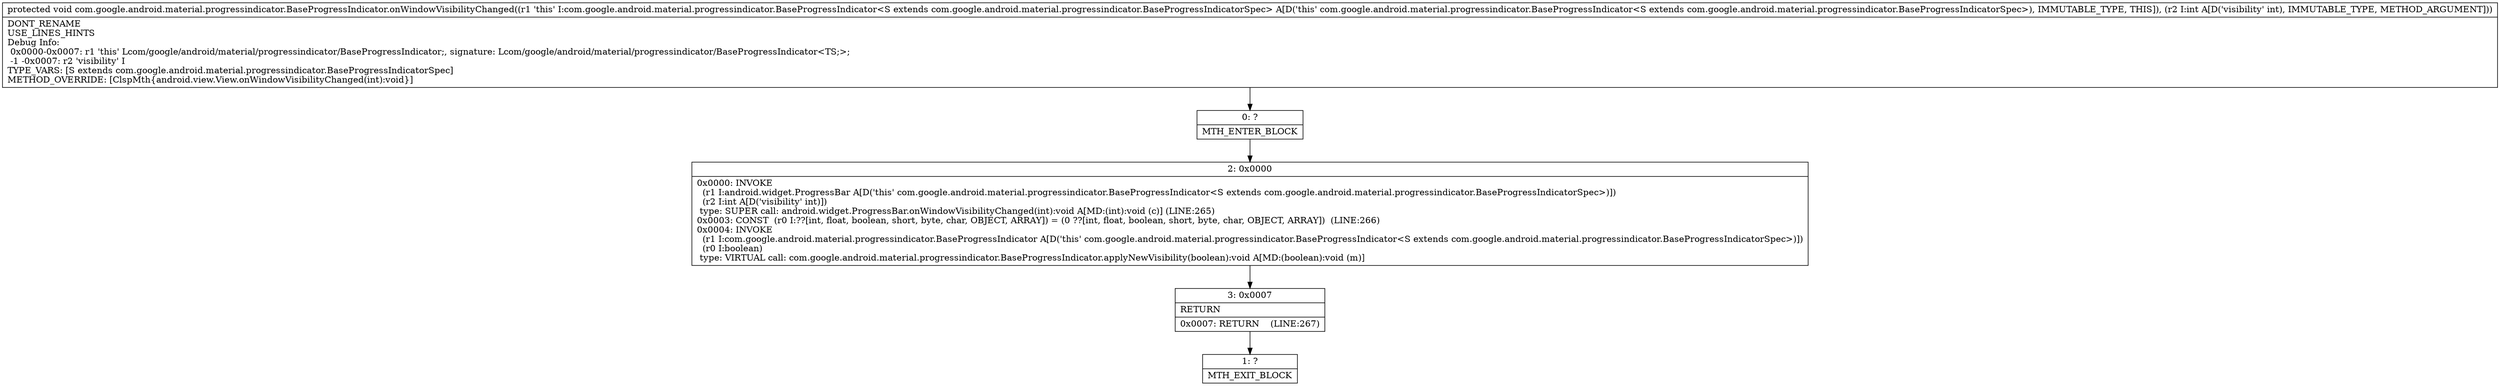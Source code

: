 digraph "CFG forcom.google.android.material.progressindicator.BaseProgressIndicator.onWindowVisibilityChanged(I)V" {
Node_0 [shape=record,label="{0\:\ ?|MTH_ENTER_BLOCK\l}"];
Node_2 [shape=record,label="{2\:\ 0x0000|0x0000: INVOKE  \l  (r1 I:android.widget.ProgressBar A[D('this' com.google.android.material.progressindicator.BaseProgressIndicator\<S extends com.google.android.material.progressindicator.BaseProgressIndicatorSpec\>)])\l  (r2 I:int A[D('visibility' int)])\l type: SUPER call: android.widget.ProgressBar.onWindowVisibilityChanged(int):void A[MD:(int):void (c)] (LINE:265)\l0x0003: CONST  (r0 I:??[int, float, boolean, short, byte, char, OBJECT, ARRAY]) = (0 ??[int, float, boolean, short, byte, char, OBJECT, ARRAY])  (LINE:266)\l0x0004: INVOKE  \l  (r1 I:com.google.android.material.progressindicator.BaseProgressIndicator A[D('this' com.google.android.material.progressindicator.BaseProgressIndicator\<S extends com.google.android.material.progressindicator.BaseProgressIndicatorSpec\>)])\l  (r0 I:boolean)\l type: VIRTUAL call: com.google.android.material.progressindicator.BaseProgressIndicator.applyNewVisibility(boolean):void A[MD:(boolean):void (m)]\l}"];
Node_3 [shape=record,label="{3\:\ 0x0007|RETURN\l|0x0007: RETURN    (LINE:267)\l}"];
Node_1 [shape=record,label="{1\:\ ?|MTH_EXIT_BLOCK\l}"];
MethodNode[shape=record,label="{protected void com.google.android.material.progressindicator.BaseProgressIndicator.onWindowVisibilityChanged((r1 'this' I:com.google.android.material.progressindicator.BaseProgressIndicator\<S extends com.google.android.material.progressindicator.BaseProgressIndicatorSpec\> A[D('this' com.google.android.material.progressindicator.BaseProgressIndicator\<S extends com.google.android.material.progressindicator.BaseProgressIndicatorSpec\>), IMMUTABLE_TYPE, THIS]), (r2 I:int A[D('visibility' int), IMMUTABLE_TYPE, METHOD_ARGUMENT]))  | DONT_RENAME\lUSE_LINES_HINTS\lDebug Info:\l  0x0000\-0x0007: r1 'this' Lcom\/google\/android\/material\/progressindicator\/BaseProgressIndicator;, signature: Lcom\/google\/android\/material\/progressindicator\/BaseProgressIndicator\<TS;\>;\l  \-1 \-0x0007: r2 'visibility' I\lTYPE_VARS: [S extends com.google.android.material.progressindicator.BaseProgressIndicatorSpec]\lMETHOD_OVERRIDE: [ClspMth\{android.view.View.onWindowVisibilityChanged(int):void\}]\l}"];
MethodNode -> Node_0;Node_0 -> Node_2;
Node_2 -> Node_3;
Node_3 -> Node_1;
}


